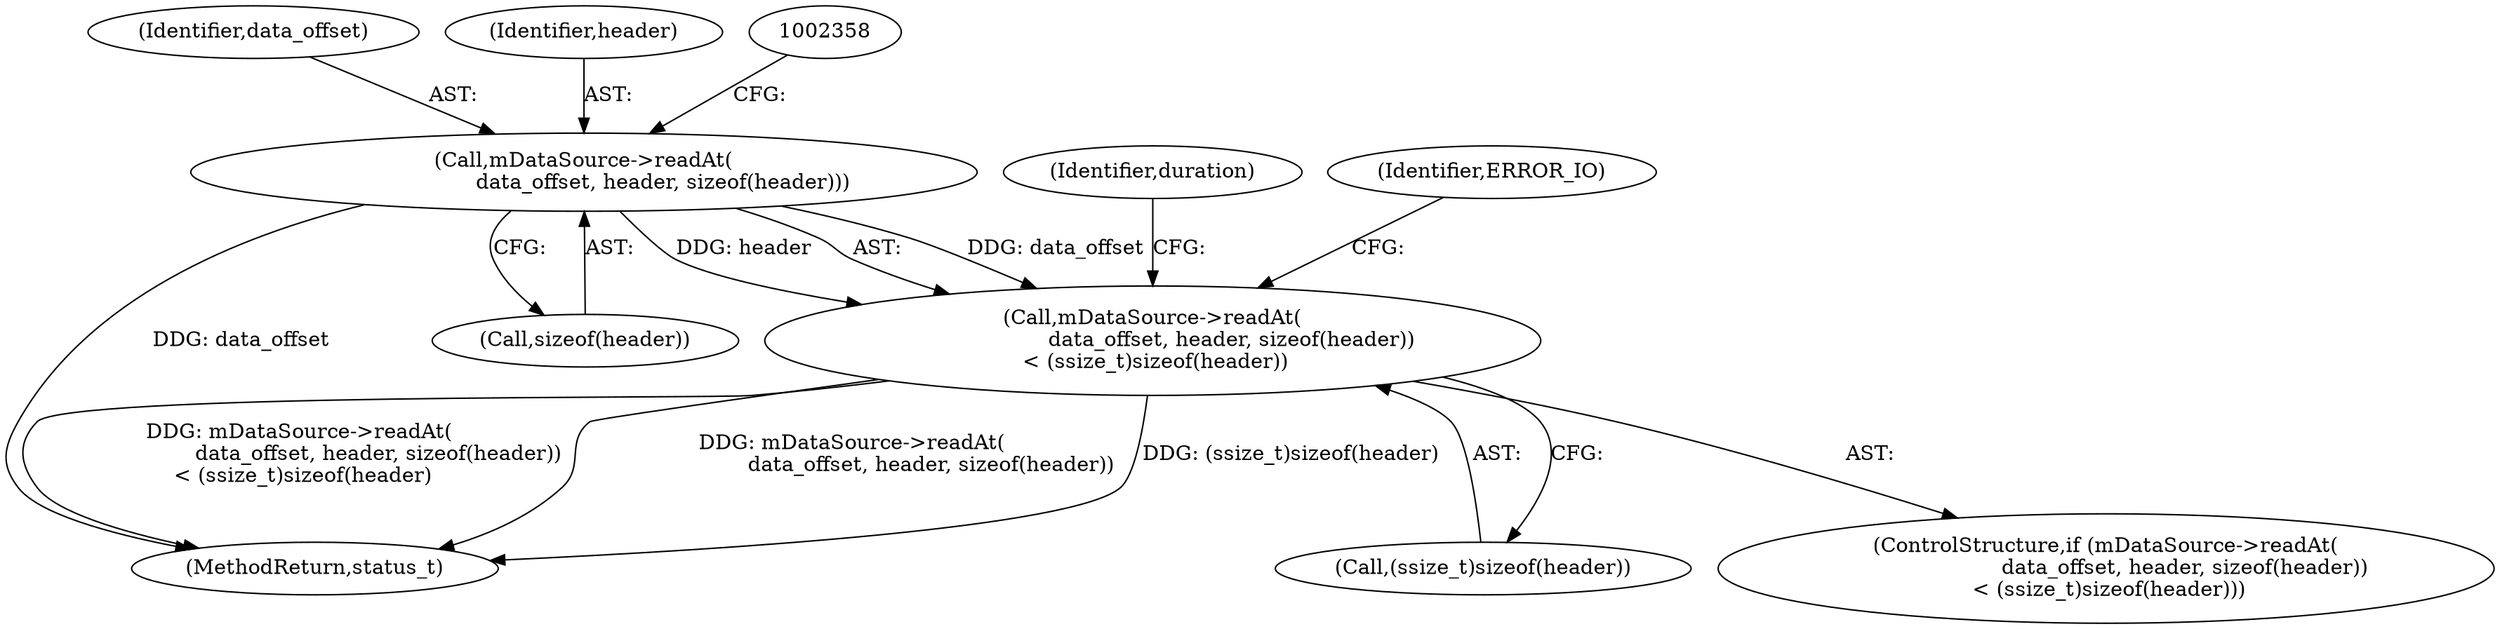 digraph "0_Android_6fe85f7e15203e48df2cc3e8e1c4bc6ad49dc968@API" {
"1002352" [label="(Call,mDataSource->readAt(\n                        data_offset, header, sizeof(header)))"];
"1002351" [label="(Call,mDataSource->readAt(\n                        data_offset, header, sizeof(header))\n < (ssize_t)sizeof(header))"];
"1002363" [label="(Identifier,ERROR_IO)"];
"1002367" [label="(Identifier,duration)"];
"1002927" [label="(MethodReturn,status_t)"];
"1002353" [label="(Identifier,data_offset)"];
"1002354" [label="(Identifier,header)"];
"1002355" [label="(Call,sizeof(header))"];
"1002357" [label="(Call,(ssize_t)sizeof(header))"];
"1002352" [label="(Call,mDataSource->readAt(\n                        data_offset, header, sizeof(header)))"];
"1002350" [label="(ControlStructure,if (mDataSource->readAt(\n                        data_offset, header, sizeof(header))\n < (ssize_t)sizeof(header)))"];
"1002351" [label="(Call,mDataSource->readAt(\n                        data_offset, header, sizeof(header))\n < (ssize_t)sizeof(header))"];
"1002352" -> "1002351"  [label="AST: "];
"1002352" -> "1002355"  [label="CFG: "];
"1002353" -> "1002352"  [label="AST: "];
"1002354" -> "1002352"  [label="AST: "];
"1002355" -> "1002352"  [label="AST: "];
"1002358" -> "1002352"  [label="CFG: "];
"1002352" -> "1002927"  [label="DDG: data_offset"];
"1002352" -> "1002351"  [label="DDG: data_offset"];
"1002352" -> "1002351"  [label="DDG: header"];
"1002351" -> "1002350"  [label="AST: "];
"1002351" -> "1002357"  [label="CFG: "];
"1002357" -> "1002351"  [label="AST: "];
"1002363" -> "1002351"  [label="CFG: "];
"1002367" -> "1002351"  [label="CFG: "];
"1002351" -> "1002927"  [label="DDG: (ssize_t)sizeof(header)"];
"1002351" -> "1002927"  [label="DDG: mDataSource->readAt(\n                        data_offset, header, sizeof(header))\n < (ssize_t)sizeof(header)"];
"1002351" -> "1002927"  [label="DDG: mDataSource->readAt(\n                        data_offset, header, sizeof(header))"];
}
